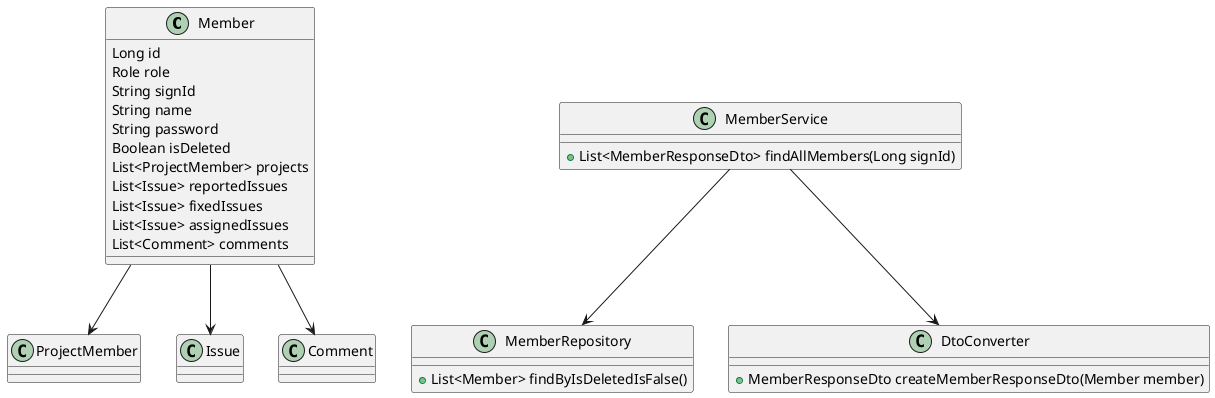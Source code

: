 @startuml
class Member {
    Long id
    Role role
    String signId
    String name
    String password
    Boolean isDeleted
    List<ProjectMember> projects
    List<Issue> reportedIssues
    List<Issue> fixedIssues
    List<Issue> assignedIssues
    List<Comment> comments
}

class MemberService {
    +List<MemberResponseDto> findAllMembers(Long signId)
}

class MemberRepository {
    +List<Member> findByIsDeletedIsFalse()
}

class DtoConverter {
    +MemberResponseDto createMemberResponseDto(Member member)
}

MemberService --> MemberRepository
MemberService --> DtoConverter
Member --> ProjectMember
Member --> Issue
Member --> Comment
@enduml
